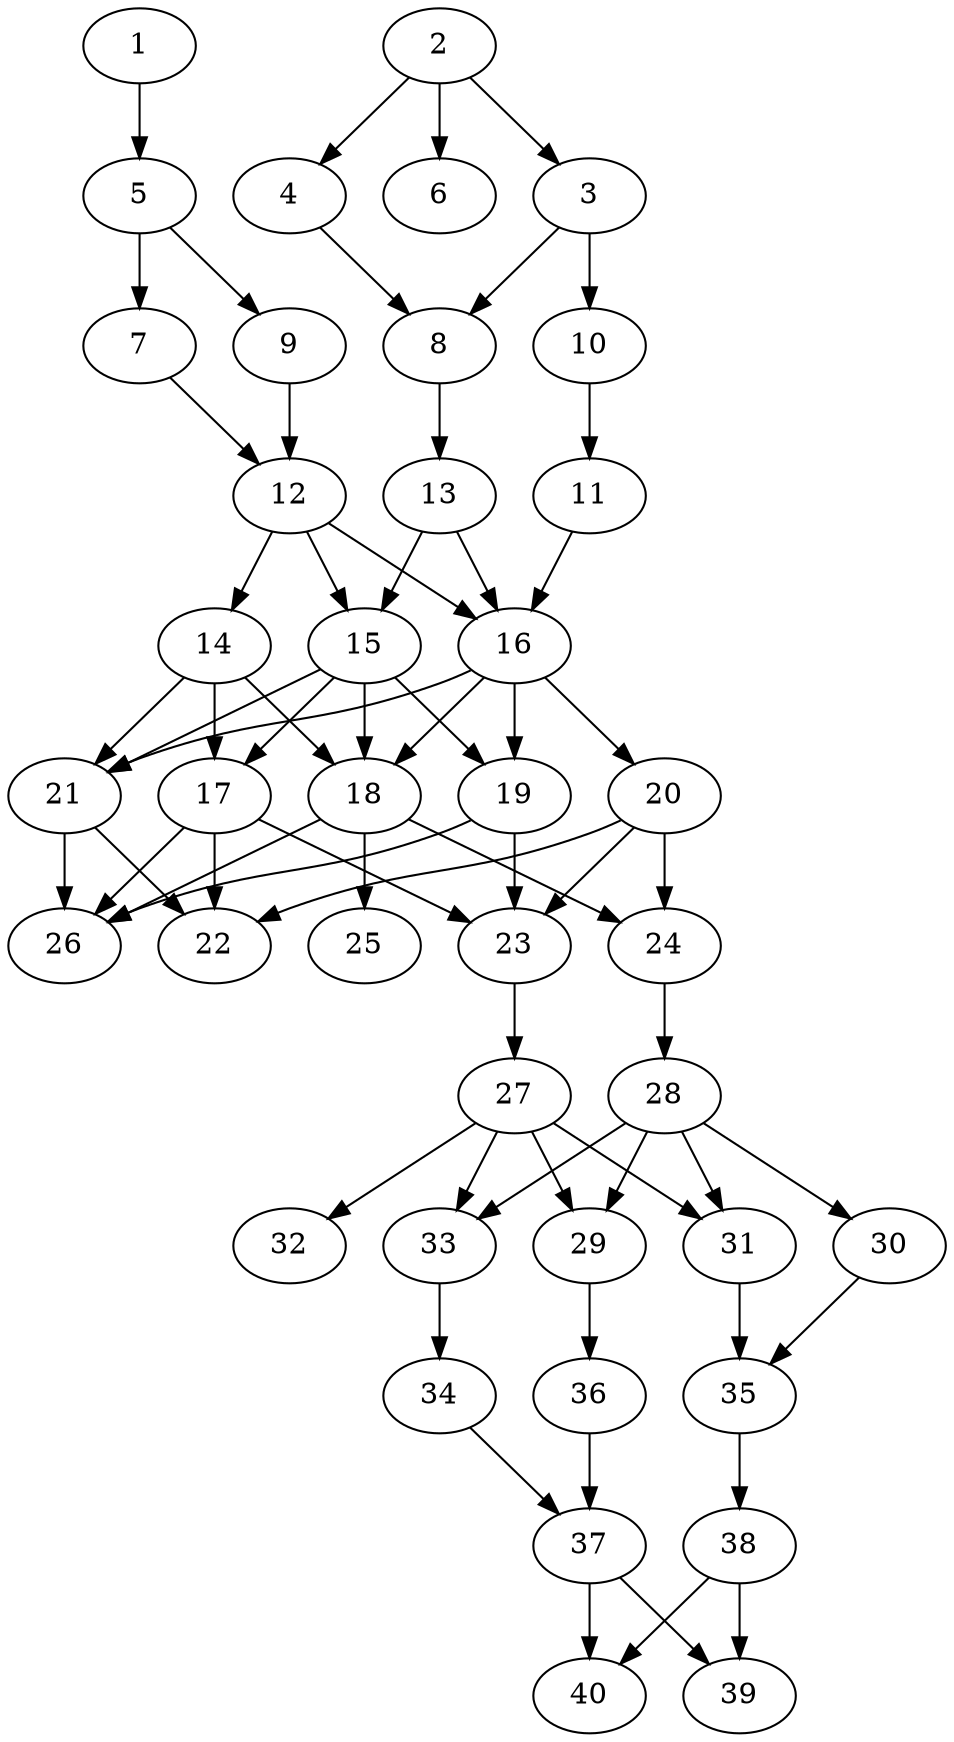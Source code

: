 // DAG automatically generated by daggen at Tue Aug  6 16:28:35 2019
// ./daggen --dot -n 40 --ccr 0.3 --fat 0.4 --regular 0.5 --density 0.8 --mindata 5242880 --maxdata 52428800 
digraph G {
  1 [size="126621013", alpha="0.04", expect_size="37986304"] 
  1 -> 5 [size ="37986304"]
  2 [size="46213120", alpha="0.10", expect_size="13863936"] 
  2 -> 3 [size ="13863936"]
  2 -> 4 [size ="13863936"]
  2 -> 6 [size ="13863936"]
  3 [size="48291840", alpha="0.20", expect_size="14487552"] 
  3 -> 8 [size ="14487552"]
  3 -> 10 [size ="14487552"]
  4 [size="145950720", alpha="0.05", expect_size="43785216"] 
  4 -> 8 [size ="43785216"]
  5 [size="28262400", alpha="0.20", expect_size="8478720"] 
  5 -> 7 [size ="8478720"]
  5 -> 9 [size ="8478720"]
  6 [size="46848000", alpha="0.11", expect_size="14054400"] 
  7 [size="40557227", alpha="0.06", expect_size="12167168"] 
  7 -> 12 [size ="12167168"]
  8 [size="141404160", alpha="0.13", expect_size="42421248"] 
  8 -> 13 [size ="42421248"]
  9 [size="117398187", alpha="0.14", expect_size="35219456"] 
  9 -> 12 [size ="35219456"]
  10 [size="89879893", alpha="0.18", expect_size="26963968"] 
  10 -> 11 [size ="26963968"]
  11 [size="132693333", alpha="0.10", expect_size="39808000"] 
  11 -> 16 [size ="39808000"]
  12 [size="164611413", alpha="0.04", expect_size="49383424"] 
  12 -> 14 [size ="49383424"]
  12 -> 15 [size ="49383424"]
  12 -> 16 [size ="49383424"]
  13 [size="87040000", alpha="0.15", expect_size="26112000"] 
  13 -> 15 [size ="26112000"]
  13 -> 16 [size ="26112000"]
  14 [size="84118187", alpha="0.20", expect_size="25235456"] 
  14 -> 17 [size ="25235456"]
  14 -> 18 [size ="25235456"]
  14 -> 21 [size ="25235456"]
  15 [size="125296640", alpha="0.17", expect_size="37588992"] 
  15 -> 17 [size ="37588992"]
  15 -> 18 [size ="37588992"]
  15 -> 19 [size ="37588992"]
  15 -> 21 [size ="37588992"]
  16 [size="123624107", alpha="0.05", expect_size="37087232"] 
  16 -> 18 [size ="37087232"]
  16 -> 19 [size ="37087232"]
  16 -> 20 [size ="37087232"]
  16 -> 21 [size ="37087232"]
  17 [size="55732907", alpha="0.16", expect_size="16719872"] 
  17 -> 22 [size ="16719872"]
  17 -> 23 [size ="16719872"]
  17 -> 26 [size ="16719872"]
  18 [size="103553707", alpha="0.14", expect_size="31066112"] 
  18 -> 24 [size ="31066112"]
  18 -> 25 [size ="31066112"]
  18 -> 26 [size ="31066112"]
  19 [size="46609067", alpha="0.10", expect_size="13982720"] 
  19 -> 23 [size ="13982720"]
  19 -> 26 [size ="13982720"]
  20 [size="159996587", alpha="0.14", expect_size="47998976"] 
  20 -> 22 [size ="47998976"]
  20 -> 23 [size ="47998976"]
  20 -> 24 [size ="47998976"]
  21 [size="143776427", alpha="0.12", expect_size="43132928"] 
  21 -> 22 [size ="43132928"]
  21 -> 26 [size ="43132928"]
  22 [size="67686400", alpha="0.13", expect_size="20305920"] 
  23 [size="102181547", alpha="0.19", expect_size="30654464"] 
  23 -> 27 [size ="30654464"]
  24 [size="63559680", alpha="0.01", expect_size="19067904"] 
  24 -> 28 [size ="19067904"]
  25 [size="61651627", alpha="0.04", expect_size="18495488"] 
  26 [size="39980373", alpha="0.11", expect_size="11994112"] 
  27 [size="76438187", alpha="0.01", expect_size="22931456"] 
  27 -> 29 [size ="22931456"]
  27 -> 31 [size ="22931456"]
  27 -> 32 [size ="22931456"]
  27 -> 33 [size ="22931456"]
  28 [size="48209920", alpha="0.06", expect_size="14462976"] 
  28 -> 29 [size ="14462976"]
  28 -> 30 [size ="14462976"]
  28 -> 31 [size ="14462976"]
  28 -> 33 [size ="14462976"]
  29 [size="161826133", alpha="0.05", expect_size="48547840"] 
  29 -> 36 [size ="48547840"]
  30 [size="80547840", alpha="0.12", expect_size="24164352"] 
  30 -> 35 [size ="24164352"]
  31 [size="31272960", alpha="0.15", expect_size="9381888"] 
  31 -> 35 [size ="9381888"]
  32 [size="123153067", alpha="0.16", expect_size="36945920"] 
  33 [size="70348800", alpha="0.05", expect_size="21104640"] 
  33 -> 34 [size ="21104640"]
  34 [size="60968960", alpha="0.04", expect_size="18290688"] 
  34 -> 37 [size ="18290688"]
  35 [size="66198187", alpha="0.15", expect_size="19859456"] 
  35 -> 38 [size ="19859456"]
  36 [size="96826027", alpha="0.01", expect_size="29047808"] 
  36 -> 37 [size ="29047808"]
  37 [size="24937813", alpha="0.11", expect_size="7481344"] 
  37 -> 39 [size ="7481344"]
  37 -> 40 [size ="7481344"]
  38 [size="30900907", alpha="0.13", expect_size="9270272"] 
  38 -> 39 [size ="9270272"]
  38 -> 40 [size ="9270272"]
  39 [size="81360213", alpha="0.18", expect_size="24408064"] 
  40 [size="118947840", alpha="0.01", expect_size="35684352"] 
}
